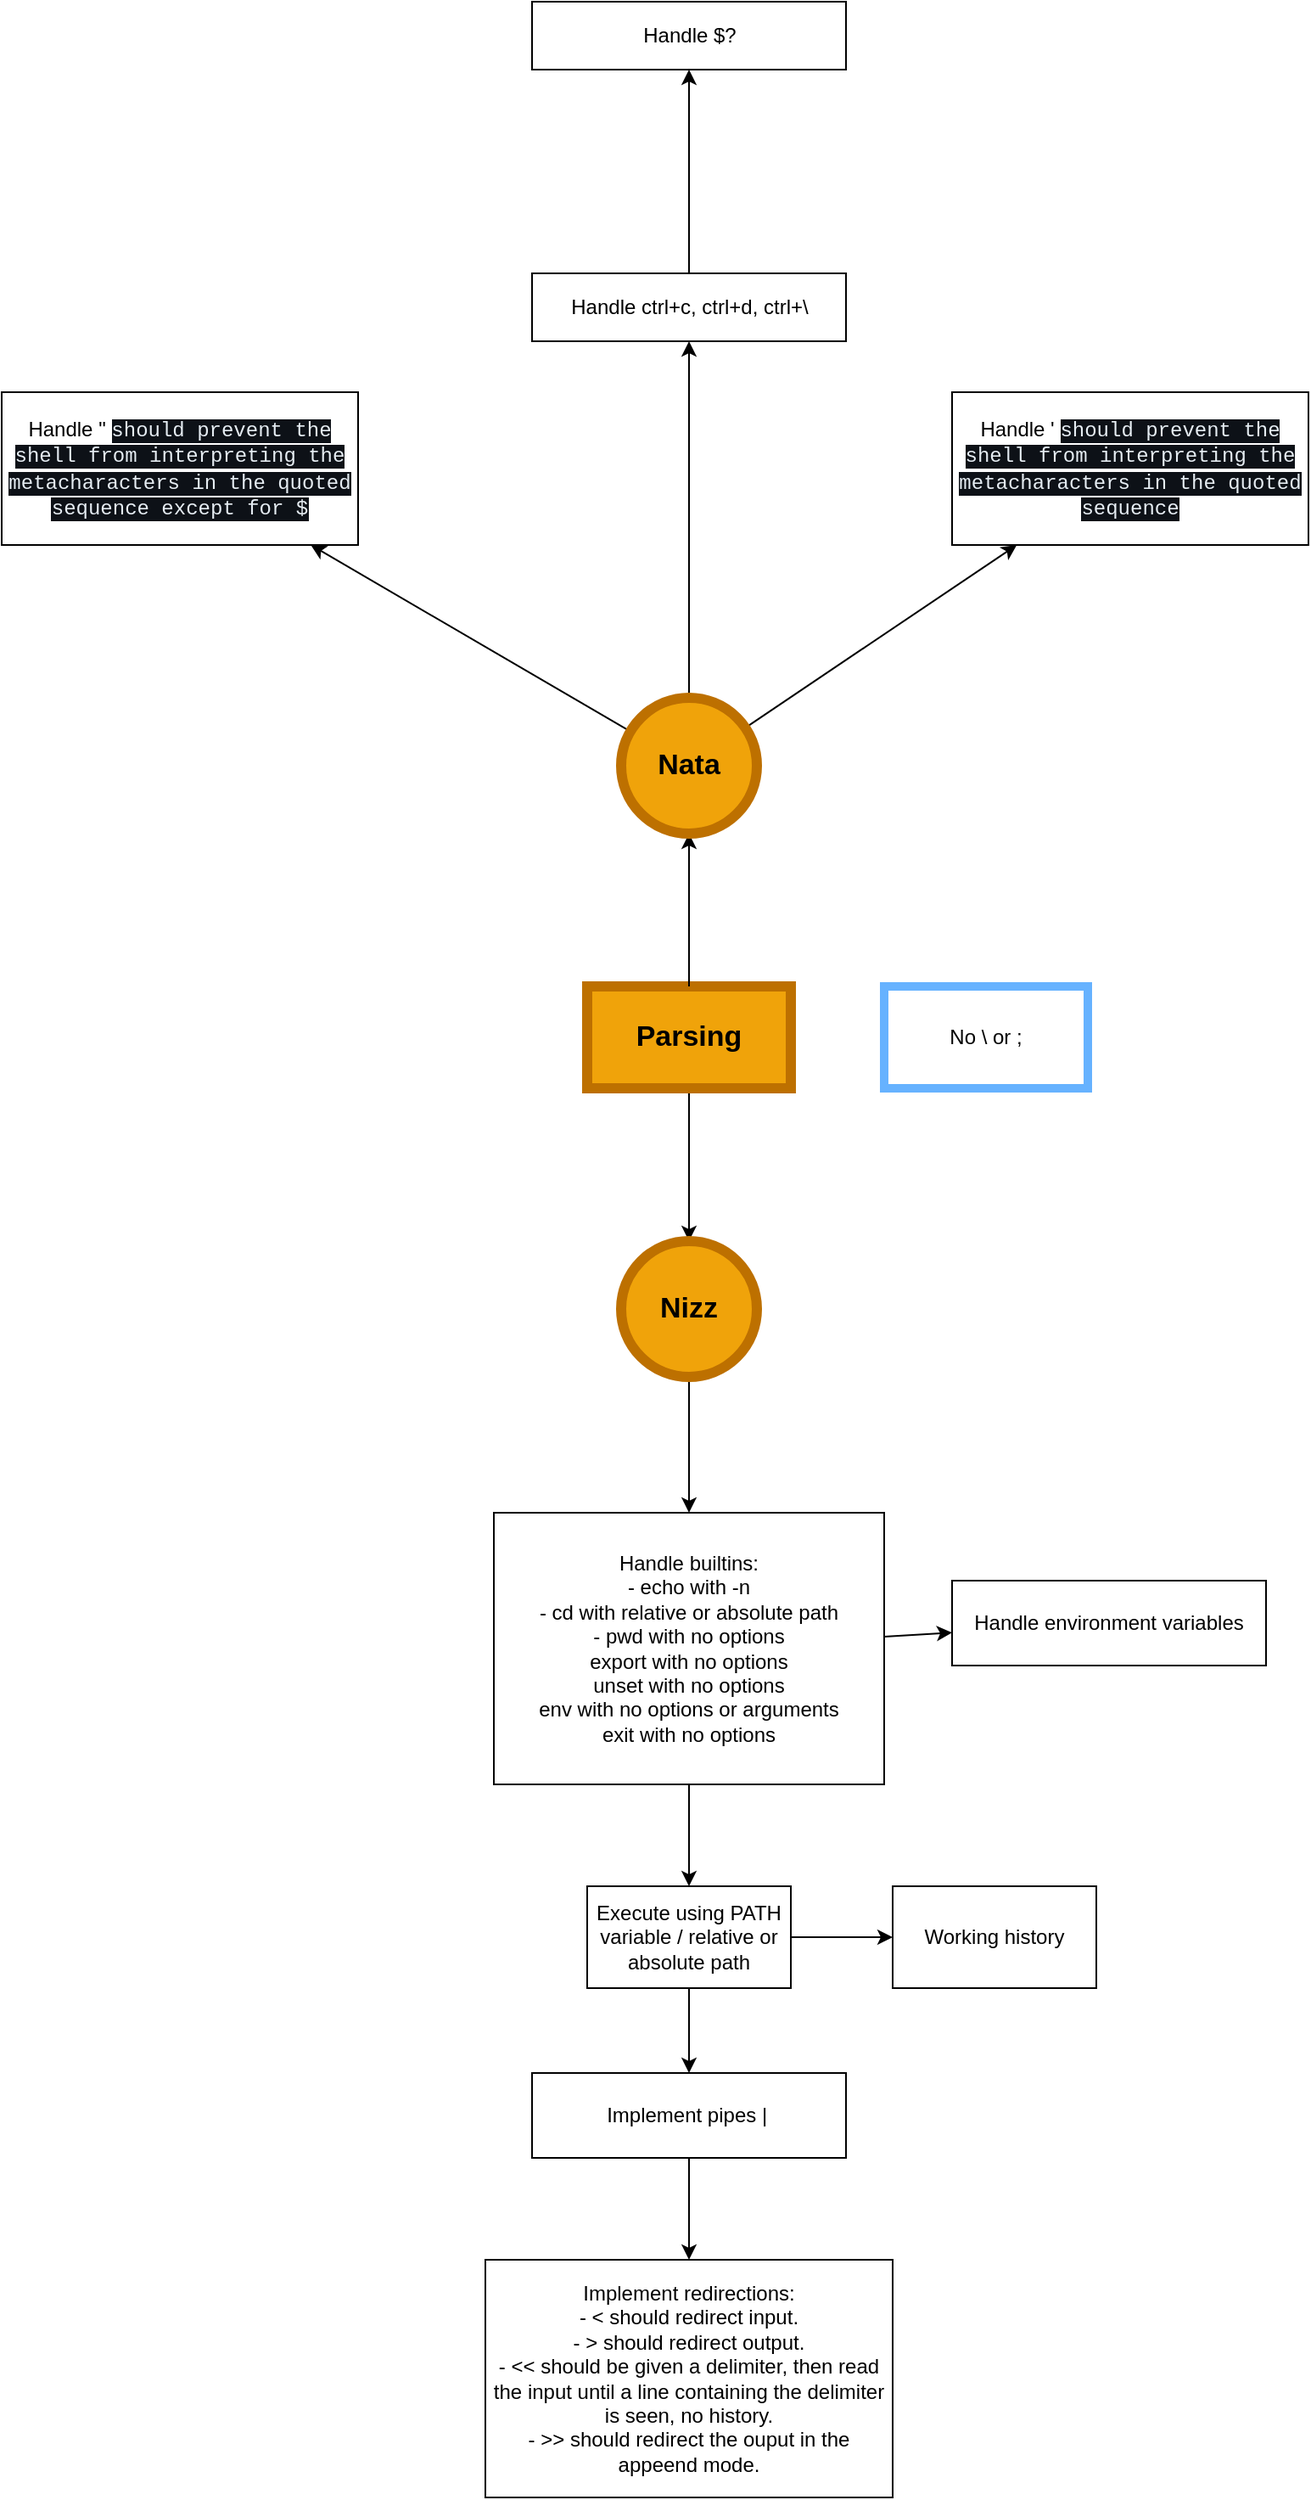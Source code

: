 <mxfile>
    <diagram id="0k4jsVLorXSa-fQWCVas" name="Page-1">
        <mxGraphModel dx="2023" dy="1864" grid="1" gridSize="10" guides="1" tooltips="1" connect="1" arrows="1" fold="1" page="1" pageScale="1" pageWidth="850" pageHeight="1100" math="0" shadow="0">
            <root>
                <mxCell id="0"/>
                <mxCell id="1" parent="0"/>
                <mxCell id="2" value="Working history" style="rounded=0;whiteSpace=wrap;html=1;" parent="1" vertex="1">
                    <mxGeometry x="485" y="600" width="120" height="60" as="geometry"/>
                </mxCell>
                <mxCell id="28" value="" style="edgeStyle=orthogonalEdgeStyle;html=1;fontSize=17;" parent="1" source="3" target="27" edge="1">
                    <mxGeometry relative="1" as="geometry"/>
                </mxCell>
                <mxCell id="30" value="" style="edgeStyle=orthogonalEdgeStyle;html=1;fontSize=17;" parent="1" source="3" target="29" edge="1">
                    <mxGeometry relative="1" as="geometry"/>
                </mxCell>
                <mxCell id="3" value="Parsing" style="rounded=0;whiteSpace=wrap;html=1;fillColor=#f0a30a;fontColor=#000000;strokeColor=#BD7000;strokeWidth=6;fontSize=17;fontStyle=1" parent="1" vertex="1">
                    <mxGeometry x="305" y="70" width="120" height="60" as="geometry"/>
                </mxCell>
                <mxCell id="44" style="edgeStyle=none;html=1;" edge="1" parent="1" source="4" target="10">
                    <mxGeometry relative="1" as="geometry"/>
                </mxCell>
                <mxCell id="47" style="edgeStyle=none;html=1;" edge="1" parent="1" source="4" target="2">
                    <mxGeometry relative="1" as="geometry"/>
                </mxCell>
                <mxCell id="4" value="Execute using PATH variable / relative or absolute path" style="rounded=0;whiteSpace=wrap;html=1;" parent="1" vertex="1">
                    <mxGeometry x="305" y="600" width="120" height="60" as="geometry"/>
                </mxCell>
                <mxCell id="5" value="No \ or ;" style="rounded=0;whiteSpace=wrap;html=1;strokeColor=#66B2FF;strokeWidth=5;" parent="1" vertex="1">
                    <mxGeometry x="480" y="70" width="120" height="60" as="geometry"/>
                </mxCell>
                <mxCell id="7" value="&lt;font style=&quot;font-size: 12px;&quot;&gt;Handle '&amp;nbsp;&lt;span style=&quot;background-color: rgb(13, 17, 23); color: rgb(230, 237, 243); font-family: &amp;quot;Fira Code&amp;quot;, Consolas, &amp;quot;Courier New&amp;quot;, monospace, &amp;quot;Droid Sans Mono&amp;quot;, &amp;quot;monospace&amp;quot;, monospace;&quot;&gt;should prevent the shell from interpreting the metacharacters in the quoted sequence&lt;/span&gt;&lt;/font&gt;" style="rounded=0;whiteSpace=wrap;html=1;" parent="1" vertex="1">
                    <mxGeometry x="520" y="-280" width="210" height="90" as="geometry"/>
                </mxCell>
                <mxCell id="8" value="&lt;font style=&quot;font-size: 12px;&quot;&gt;Handle &quot;&amp;nbsp;&lt;span style=&quot;background-color: rgb(13, 17, 23); color: rgb(230, 237, 243); font-family: &amp;quot;Fira Code&amp;quot;, Consolas, &amp;quot;Courier New&amp;quot;, monospace, &amp;quot;Droid Sans Mono&amp;quot;, &amp;quot;monospace&amp;quot;, monospace;&quot;&gt;should prevent the shell from interpreting the metacharacters in the quoted sequence except for $&lt;/span&gt;&lt;/font&gt;" style="rounded=0;whiteSpace=wrap;html=1;" parent="1" vertex="1">
                    <mxGeometry x="-40" y="-280" width="210" height="90" as="geometry"/>
                </mxCell>
                <mxCell id="9" value="Implement redirections:&lt;br&gt;- &amp;lt; should redirect input.&lt;br&gt;- &amp;gt; should redirect output.&lt;br&gt;- &amp;lt;&amp;lt; should be given a delimiter, then read the input until a line containing the delimiter is seen, no history.&lt;br&gt;- &amp;gt;&amp;gt; should redirect the ouput in the appeend mode." style="rounded=0;whiteSpace=wrap;html=1;" parent="1" vertex="1">
                    <mxGeometry x="245" y="820" width="240" height="140" as="geometry"/>
                </mxCell>
                <mxCell id="45" style="edgeStyle=none;html=1;" edge="1" parent="1" source="10" target="9">
                    <mxGeometry relative="1" as="geometry"/>
                </mxCell>
                <mxCell id="10" value="Implement pipes |&amp;nbsp;" style="rounded=0;whiteSpace=wrap;html=1;" parent="1" vertex="1">
                    <mxGeometry x="272.5" y="710" width="185" height="50" as="geometry"/>
                </mxCell>
                <mxCell id="11" value="Handle environment variables" style="rounded=0;whiteSpace=wrap;html=1;" parent="1" vertex="1">
                    <mxGeometry x="520" y="420" width="185" height="50" as="geometry"/>
                </mxCell>
                <mxCell id="12" value="Handle $?" style="rounded=0;whiteSpace=wrap;html=1;" parent="1" vertex="1">
                    <mxGeometry x="272.5" y="-510" width="185" height="40" as="geometry"/>
                </mxCell>
                <mxCell id="49" style="edgeStyle=none;html=1;" edge="1" parent="1" source="13" target="12">
                    <mxGeometry relative="1" as="geometry"/>
                </mxCell>
                <mxCell id="13" value="Handle ctrl+c, ctrl+d, ctrl+\" style="rounded=0;whiteSpace=wrap;html=1;" parent="1" vertex="1">
                    <mxGeometry x="272.5" y="-350" width="185" height="40" as="geometry"/>
                </mxCell>
                <mxCell id="43" style="edgeStyle=none;html=1;" edge="1" parent="1" source="14" target="4">
                    <mxGeometry relative="1" as="geometry"/>
                </mxCell>
                <mxCell id="48" style="edgeStyle=none;html=1;" edge="1" parent="1" source="14" target="11">
                    <mxGeometry relative="1" as="geometry"/>
                </mxCell>
                <mxCell id="14" value="Handle builtins:&lt;br&gt;- echo with -n&lt;br&gt;- cd with relative or absolute path&lt;br&gt;- pwd with no options&lt;br&gt;export with no options&lt;br&gt;unset with no options&lt;br&gt;env with no options or arguments&lt;br&gt;exit with no options" style="rounded=0;whiteSpace=wrap;html=1;" parent="1" vertex="1">
                    <mxGeometry x="250" y="380" width="230" height="160" as="geometry"/>
                </mxCell>
                <mxCell id="37" style="edgeStyle=none;html=1;" edge="1" parent="1" source="29" target="14">
                    <mxGeometry relative="1" as="geometry"/>
                </mxCell>
                <mxCell id="29" value="Nizz" style="ellipse;whiteSpace=wrap;html=1;fontSize=17;fillColor=#f0a30a;strokeColor=#BD7000;fontColor=#000000;rounded=0;strokeWidth=6;fontStyle=1;" parent="1" vertex="1">
                    <mxGeometry x="325" y="220" width="80" height="80" as="geometry"/>
                </mxCell>
                <mxCell id="31" value="" style="edgeStyle=orthogonalEdgeStyle;html=1;endArrow=none;" edge="1" parent="1" source="3" target="27">
                    <mxGeometry relative="1" as="geometry">
                        <mxPoint x="305" y="100" as="sourcePoint"/>
                        <mxPoint x="125" y="-100" as="targetPoint"/>
                    </mxGeometry>
                </mxCell>
                <mxCell id="32" style="edgeStyle=none;html=1;" edge="1" parent="1" source="27" target="8">
                    <mxGeometry relative="1" as="geometry"/>
                </mxCell>
                <mxCell id="33" style="edgeStyle=none;html=1;" edge="1" parent="1" source="27" target="7">
                    <mxGeometry relative="1" as="geometry"/>
                </mxCell>
                <mxCell id="36" style="edgeStyle=none;html=1;" edge="1" parent="1" source="27" target="13">
                    <mxGeometry relative="1" as="geometry"/>
                </mxCell>
                <mxCell id="27" value="Nata" style="ellipse;whiteSpace=wrap;html=1;fontSize=17;fillColor=#f0a30a;strokeColor=#BD7000;fontColor=#000000;rounded=0;strokeWidth=6;fontStyle=1;" parent="1" vertex="1">
                    <mxGeometry x="325" y="-100" width="80" height="80" as="geometry"/>
                </mxCell>
            </root>
        </mxGraphModel>
    </diagram>
</mxfile>